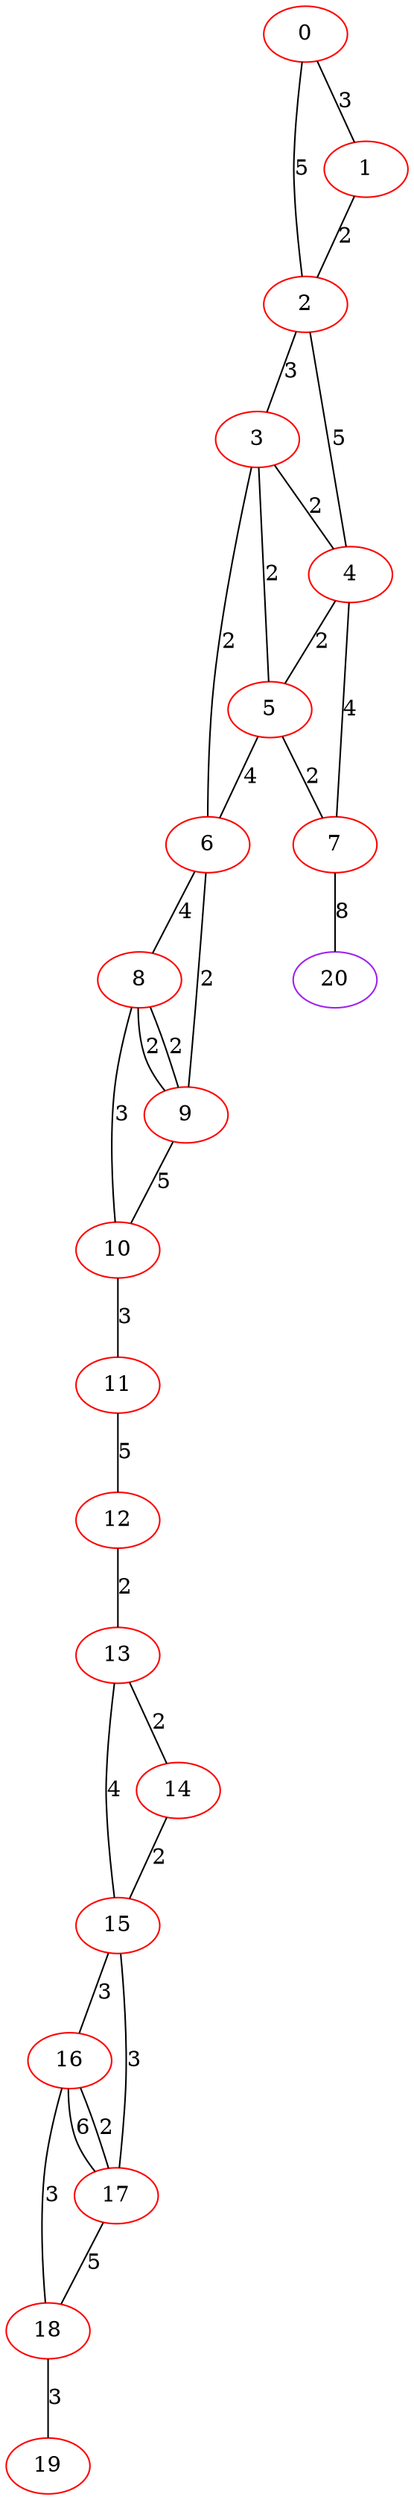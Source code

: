 graph "" {
0 [color=red, weight=1];
1 [color=red, weight=1];
2 [color=red, weight=1];
3 [color=red, weight=1];
4 [color=red, weight=1];
5 [color=red, weight=1];
6 [color=red, weight=1];
7 [color=red, weight=1];
8 [color=red, weight=1];
9 [color=red, weight=1];
10 [color=red, weight=1];
11 [color=red, weight=1];
12 [color=red, weight=1];
13 [color=red, weight=1];
14 [color=red, weight=1];
15 [color=red, weight=1];
16 [color=red, weight=1];
17 [color=red, weight=1];
18 [color=red, weight=1];
19 [color=red, weight=1];
20 [color=purple, weight=4];
0 -- 1  [key=0, label=3];
0 -- 2  [key=0, label=5];
1 -- 2  [key=0, label=2];
2 -- 3  [key=0, label=3];
2 -- 4  [key=0, label=5];
3 -- 4  [key=0, label=2];
3 -- 5  [key=0, label=2];
3 -- 6  [key=0, label=2];
4 -- 5  [key=0, label=2];
4 -- 7  [key=0, label=4];
5 -- 6  [key=0, label=4];
5 -- 7  [key=0, label=2];
6 -- 8  [key=0, label=4];
6 -- 9  [key=0, label=2];
7 -- 20  [key=0, label=8];
8 -- 9  [key=0, label=2];
8 -- 9  [key=1, label=2];
8 -- 10  [key=0, label=3];
9 -- 10  [key=0, label=5];
10 -- 11  [key=0, label=3];
11 -- 12  [key=0, label=5];
12 -- 13  [key=0, label=2];
13 -- 14  [key=0, label=2];
13 -- 15  [key=0, label=4];
14 -- 15  [key=0, label=2];
15 -- 16  [key=0, label=3];
15 -- 17  [key=0, label=3];
16 -- 17  [key=0, label=6];
16 -- 17  [key=1, label=2];
16 -- 18  [key=0, label=3];
17 -- 18  [key=0, label=5];
18 -- 19  [key=0, label=3];
}
